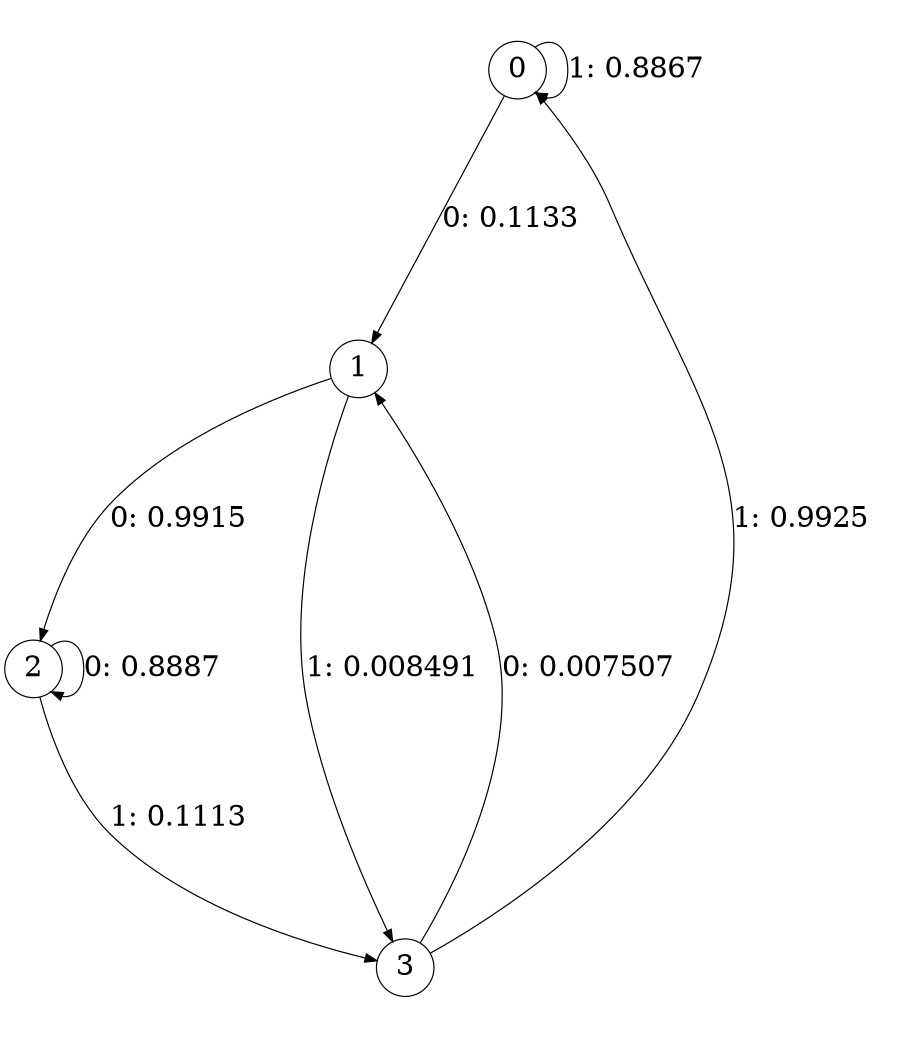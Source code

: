 digraph "ch1_random_source_L2" {
size = "6,8.5";
ratio = "fill";
node [shape = circle];
node [fontsize = 24];
edge [fontsize = 24];
0 -> 1 [label = "0: 0.1133   "];
0 -> 0 [label = "1: 0.8867   "];
1 -> 2 [label = "0: 0.9915   "];
1 -> 3 [label = "1: 0.008491  "];
2 -> 2 [label = "0: 0.8887   "];
2 -> 3 [label = "1: 0.1113   "];
3 -> 1 [label = "0: 0.007507  "];
3 -> 0 [label = "1: 0.9925   "];
}